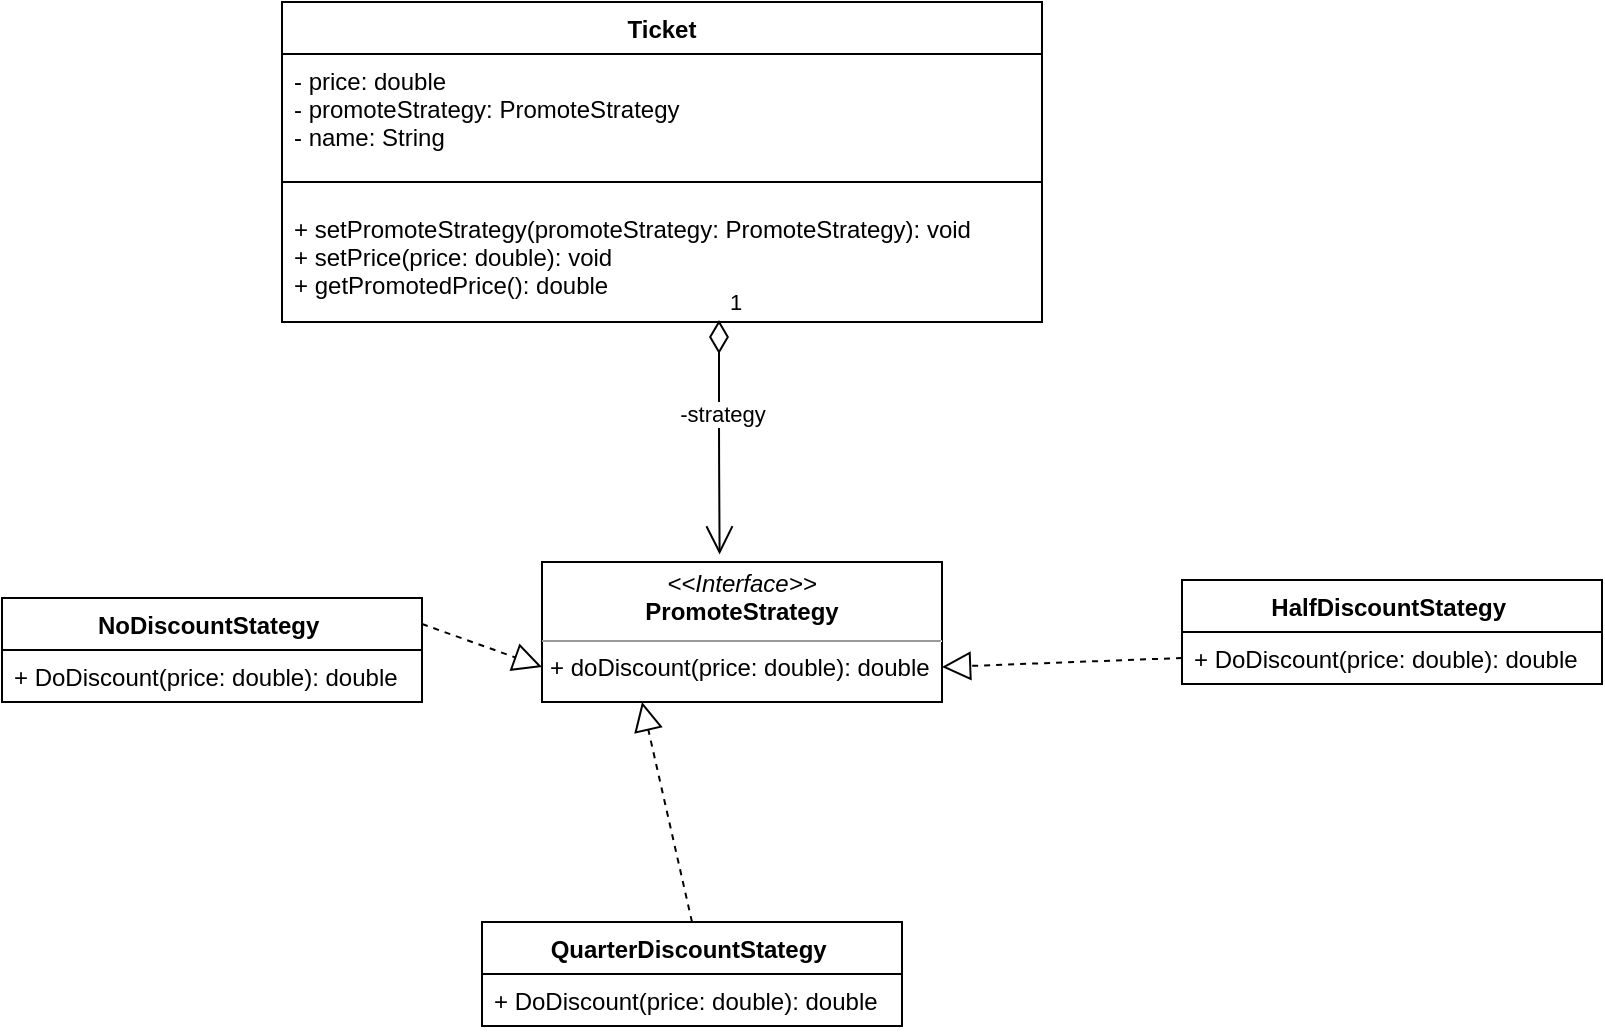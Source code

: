 <mxfile version="14.8.0" type="github">
  <diagram id="TlySPKfoBPXfZZhP2Spg" name="Page-1">
    <mxGraphModel dx="487" dy="682" grid="1" gridSize="10" guides="1" tooltips="1" connect="1" arrows="1" fold="1" page="1" pageScale="1" pageWidth="850" pageHeight="1100" math="0" shadow="0">
      <root>
        <mxCell id="0" />
        <mxCell id="1" parent="0" />
        <mxCell id="dekPz9LR2Xum0HDTf_9A-2" value="Ticket&#xa;" style="swimlane;fontStyle=1;align=center;verticalAlign=top;childLayout=stackLayout;horizontal=1;startSize=26;horizontalStack=0;resizeParent=1;resizeParentMax=0;resizeLast=0;collapsible=1;marginBottom=0;" vertex="1" parent="1">
          <mxGeometry x="150" y="220" width="380" height="160" as="geometry" />
        </mxCell>
        <mxCell id="dekPz9LR2Xum0HDTf_9A-3" value="- price: double&#xa;- promoteStrategy: PromoteStrategy&#xa;- name: String" style="text;strokeColor=none;fillColor=none;align=left;verticalAlign=top;spacingLeft=4;spacingRight=4;overflow=hidden;rotatable=0;points=[[0,0.5],[1,0.5]];portConstraint=eastwest;" vertex="1" parent="dekPz9LR2Xum0HDTf_9A-2">
          <mxGeometry y="26" width="380" height="54" as="geometry" />
        </mxCell>
        <mxCell id="dekPz9LR2Xum0HDTf_9A-4" value="" style="line;strokeWidth=1;fillColor=none;align=left;verticalAlign=middle;spacingTop=-1;spacingLeft=3;spacingRight=3;rotatable=0;labelPosition=right;points=[];portConstraint=eastwest;" vertex="1" parent="dekPz9LR2Xum0HDTf_9A-2">
          <mxGeometry y="80" width="380" height="20" as="geometry" />
        </mxCell>
        <mxCell id="dekPz9LR2Xum0HDTf_9A-5" value="+ setPromoteStrategy(promoteStrategy: PromoteStrategy): void&#xa;+ setPrice(price: double): void &#xa;+ getPromotedPrice(): double" style="text;strokeColor=none;fillColor=none;align=left;verticalAlign=top;spacingLeft=4;spacingRight=4;overflow=hidden;rotatable=0;points=[[0,0.5],[1,0.5]];portConstraint=eastwest;" vertex="1" parent="dekPz9LR2Xum0HDTf_9A-2">
          <mxGeometry y="100" width="380" height="60" as="geometry" />
        </mxCell>
        <mxCell id="dekPz9LR2Xum0HDTf_9A-9" value="&lt;p style=&quot;margin: 0px ; margin-top: 4px ; text-align: center&quot;&gt;&lt;i&gt;&amp;lt;&amp;lt;Interface&amp;gt;&amp;gt;&lt;/i&gt;&lt;br&gt;&lt;b&gt;PromoteStrategy&lt;/b&gt;&lt;/p&gt;&lt;hr size=&quot;1&quot;&gt;&lt;p style=&quot;margin: 0px ; margin-left: 4px&quot;&gt;+ doDiscount(price: double): double&lt;br&gt;&lt;/p&gt;&lt;p style=&quot;margin: 0px ; margin-left: 4px&quot;&gt;&lt;br&gt;&lt;/p&gt;" style="verticalAlign=top;align=left;overflow=fill;fontSize=12;fontFamily=Helvetica;html=1;" vertex="1" parent="1">
          <mxGeometry x="280" y="500" width="200" height="70" as="geometry" />
        </mxCell>
        <object label="1" id="dekPz9LR2Xum0HDTf_9A-20">
          <mxCell style="endArrow=open;html=1;endSize=12;startArrow=diamondThin;startSize=14;startFill=0;edgeStyle=orthogonalEdgeStyle;align=left;verticalAlign=bottom;exitX=0.575;exitY=0.983;exitDx=0;exitDy=0;exitPerimeter=0;entryX=0.444;entryY=-0.054;entryDx=0;entryDy=0;entryPerimeter=0;" edge="1" parent="1" source="dekPz9LR2Xum0HDTf_9A-5" target="dekPz9LR2Xum0HDTf_9A-9">
            <mxGeometry x="-1" y="3" relative="1" as="geometry">
              <mxPoint x="350" y="410" as="sourcePoint" />
              <mxPoint x="740" y="480" as="targetPoint" />
            </mxGeometry>
          </mxCell>
        </object>
        <mxCell id="dekPz9LR2Xum0HDTf_9A-24" value="-strategy" style="edgeLabel;html=1;align=center;verticalAlign=middle;resizable=0;points=[];" vertex="1" connectable="0" parent="dekPz9LR2Xum0HDTf_9A-20">
          <mxGeometry x="-0.225" y="-2" relative="1" as="geometry">
            <mxPoint x="3" y="1" as="offset" />
          </mxGeometry>
        </mxCell>
        <mxCell id="dekPz9LR2Xum0HDTf_9A-41" value="NoDiscountStategy " style="swimlane;fontStyle=1;childLayout=stackLayout;horizontal=1;startSize=26;fillColor=none;horizontalStack=0;resizeParent=1;resizeParentMax=0;resizeLast=0;collapsible=1;marginBottom=0;" vertex="1" parent="1">
          <mxGeometry x="10" y="518" width="210" height="52" as="geometry" />
        </mxCell>
        <mxCell id="dekPz9LR2Xum0HDTf_9A-44" value="+ DoDiscount(price: double): double" style="text;strokeColor=none;fillColor=none;align=left;verticalAlign=top;spacingLeft=4;spacingRight=4;overflow=hidden;rotatable=0;points=[[0,0.5],[1,0.5]];portConstraint=eastwest;" vertex="1" parent="dekPz9LR2Xum0HDTf_9A-41">
          <mxGeometry y="26" width="210" height="26" as="geometry" />
        </mxCell>
        <mxCell id="dekPz9LR2Xum0HDTf_9A-64" value="" style="endArrow=block;dashed=1;endFill=0;endSize=12;html=1;entryX=0;entryY=0.75;entryDx=0;entryDy=0;exitX=1;exitY=0.25;exitDx=0;exitDy=0;" edge="1" parent="1" source="dekPz9LR2Xum0HDTf_9A-41" target="dekPz9LR2Xum0HDTf_9A-9">
          <mxGeometry width="160" relative="1" as="geometry">
            <mxPoint x="150" y="529" as="sourcePoint" />
            <mxPoint x="260" y="560" as="targetPoint" />
          </mxGeometry>
        </mxCell>
        <mxCell id="dekPz9LR2Xum0HDTf_9A-65" value="" style="endArrow=block;dashed=1;endFill=0;endSize=12;html=1;entryX=0.25;entryY=1;entryDx=0;entryDy=0;exitX=0.5;exitY=0;exitDx=0;exitDy=0;" edge="1" parent="1" source="dekPz9LR2Xum0HDTf_9A-67" target="dekPz9LR2Xum0HDTf_9A-9">
          <mxGeometry width="160" relative="1" as="geometry">
            <mxPoint x="325" y="680" as="sourcePoint" />
            <mxPoint x="445" y="657" as="targetPoint" />
          </mxGeometry>
        </mxCell>
        <mxCell id="dekPz9LR2Xum0HDTf_9A-66" value="" style="endArrow=block;dashed=1;endFill=0;endSize=12;html=1;entryX=1;entryY=0.75;entryDx=0;entryDy=0;exitX=0;exitY=0.5;exitDx=0;exitDy=0;" edge="1" parent="1" source="dekPz9LR2Xum0HDTf_9A-70" target="dekPz9LR2Xum0HDTf_9A-9">
          <mxGeometry width="160" relative="1" as="geometry">
            <mxPoint x="630" y="555" as="sourcePoint" />
            <mxPoint x="340" y="580" as="targetPoint" />
          </mxGeometry>
        </mxCell>
        <mxCell id="dekPz9LR2Xum0HDTf_9A-67" value="QuarterDiscountStategy " style="swimlane;fontStyle=1;childLayout=stackLayout;horizontal=1;startSize=26;fillColor=none;horizontalStack=0;resizeParent=1;resizeParentMax=0;resizeLast=0;collapsible=1;marginBottom=0;" vertex="1" parent="1">
          <mxGeometry x="250" y="680" width="210" height="52" as="geometry" />
        </mxCell>
        <mxCell id="dekPz9LR2Xum0HDTf_9A-68" value="+ DoDiscount(price: double): double" style="text;strokeColor=none;fillColor=none;align=left;verticalAlign=top;spacingLeft=4;spacingRight=4;overflow=hidden;rotatable=0;points=[[0,0.5],[1,0.5]];portConstraint=eastwest;" vertex="1" parent="dekPz9LR2Xum0HDTf_9A-67">
          <mxGeometry y="26" width="210" height="26" as="geometry" />
        </mxCell>
        <mxCell id="dekPz9LR2Xum0HDTf_9A-69" value="HalfDiscountStategy " style="swimlane;fontStyle=1;childLayout=stackLayout;horizontal=1;startSize=26;fillColor=none;horizontalStack=0;resizeParent=1;resizeParentMax=0;resizeLast=0;collapsible=1;marginBottom=0;" vertex="1" parent="1">
          <mxGeometry x="600" y="509" width="210" height="52" as="geometry" />
        </mxCell>
        <mxCell id="dekPz9LR2Xum0HDTf_9A-70" value="+ DoDiscount(price: double): double" style="text;strokeColor=none;fillColor=none;align=left;verticalAlign=top;spacingLeft=4;spacingRight=4;overflow=hidden;rotatable=0;points=[[0,0.5],[1,0.5]];portConstraint=eastwest;" vertex="1" parent="dekPz9LR2Xum0HDTf_9A-69">
          <mxGeometry y="26" width="210" height="26" as="geometry" />
        </mxCell>
      </root>
    </mxGraphModel>
  </diagram>
</mxfile>
